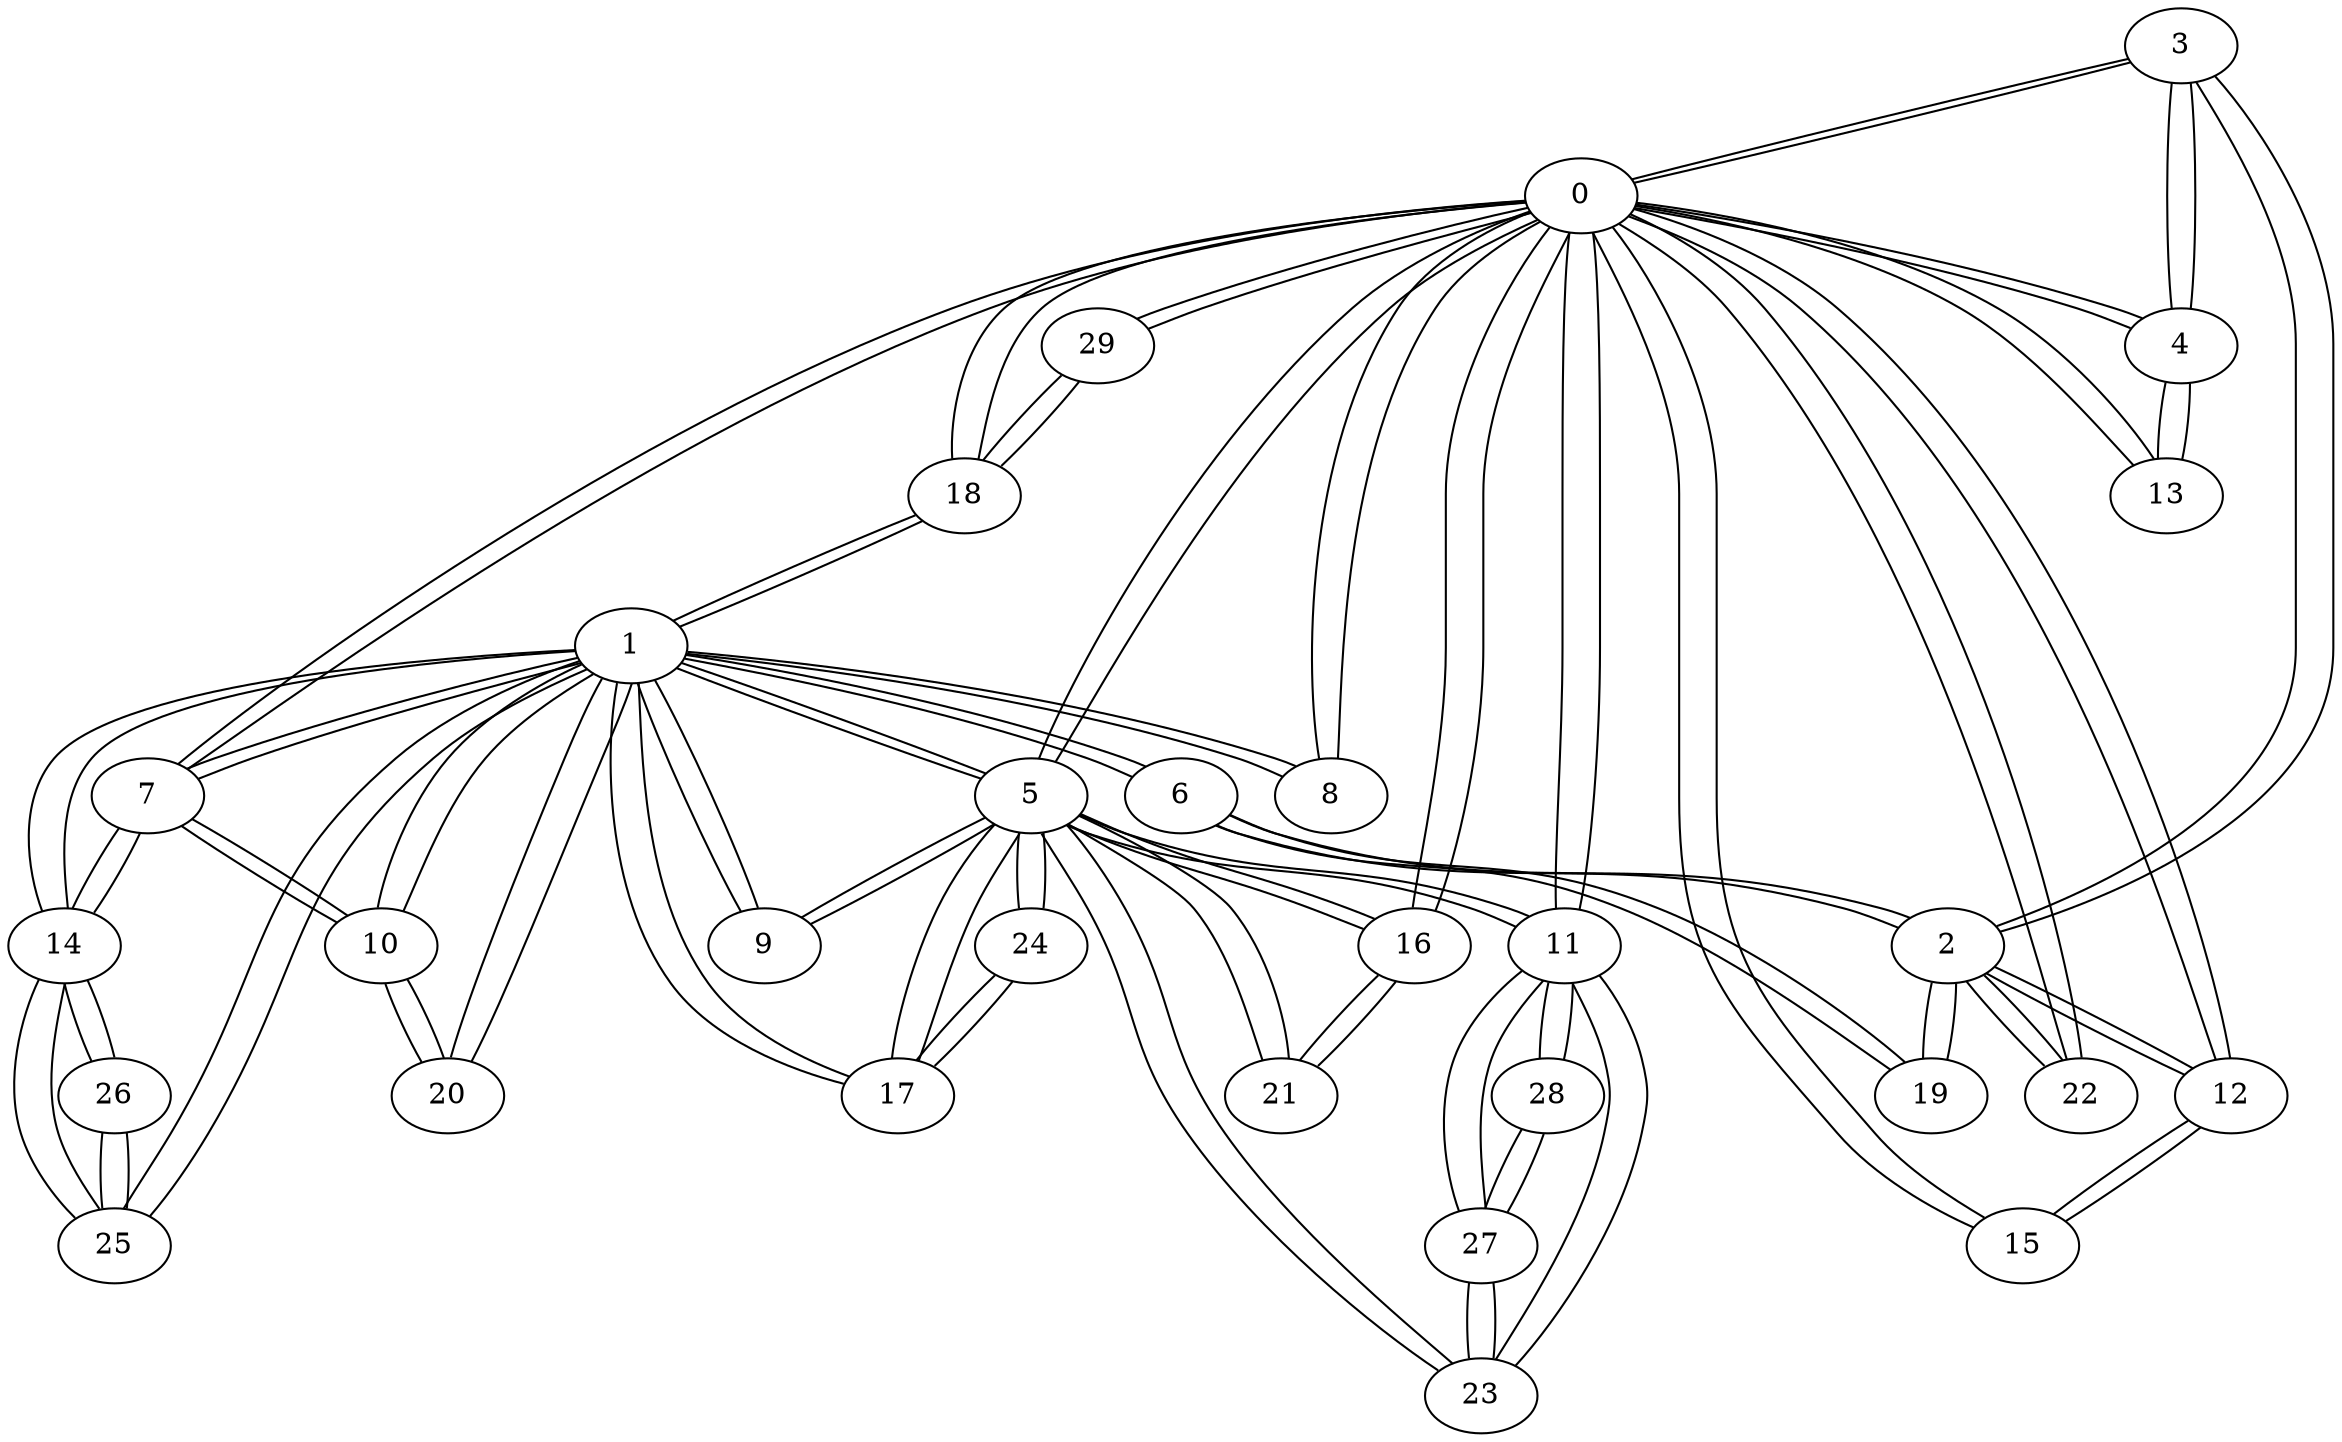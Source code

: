 graph {
  3 -- 0;
  3 -- 2;
  3 -- 4;
  0 -- 3;
  0 -- 4;
  0 -- 5;
  0 -- 7;
  0 -- 8;
  0 -- 11;
  0 -- 12;
  0 -- 13;
  0 -- 15;
  0 -- 16;
  0 -- 18;
  0 -- 22;
  0 -- 29;
  2 -- 3;
  2 -- 6;
  2 -- 12;
  2 -- 19;
  2 -- 22;
  4 -- 0;
  4 -- 3;
  4 -- 13;
  5 -- 0;
  5 -- 1;
  5 -- 9;
  5 -- 11;
  5 -- 16;
  5 -- 17;
  5 -- 21;
  5 -- 23;
  5 -- 24;
  1 -- 5;
  1 -- 6;
  1 -- 7;
  1 -- 8;
  1 -- 9;
  1 -- 10;
  1 -- 14;
  1 -- 17;
  1 -- 18;
  1 -- 20;
  1 -- 25;
  6 -- 1;
  6 -- 2;
  6 -- 19;
  7 -- 0;
  7 -- 1;
  7 -- 10;
  7 -- 14;
  8 -- 0;
  8 -- 1;
  9 -- 1;
  9 -- 5;
  10 -- 1;
  10 -- 7;
  10 -- 20;
  11 -- 0;
  11 -- 5;
  11 -- 23;
  11 -- 27;
  11 -- 28;
  12 -- 0;
  12 -- 2;
  12 -- 15;
  13 -- 0;
  13 -- 4;
  14 -- 1;
  14 -- 7;
  14 -- 25;
  14 -- 26;
  15 -- 0;
  15 -- 12;
  16 -- 0;
  16 -- 5;
  16 -- 21;
  17 -- 1;
  17 -- 5;
  17 -- 24;
  18 -- 0;
  18 -- 1;
  18 -- 29;
  19 -- 2;
  19 -- 6;
  20 -- 1;
  20 -- 10;
  21 -- 5;
  21 -- 16;
  22 -- 0;
  22 -- 2;
  23 -- 5;
  23 -- 11;
  23 -- 27;
  24 -- 5;
  24 -- 17;
  25 -- 1;
  25 -- 14;
  25 -- 26;
  26 -- 14;
  26 -- 25;
  27 -- 11;
  27 -- 23;
  27 -- 28;
  28 -- 11;
  28 -- 27;
  29 -- 0;
  29 -- 18;
}